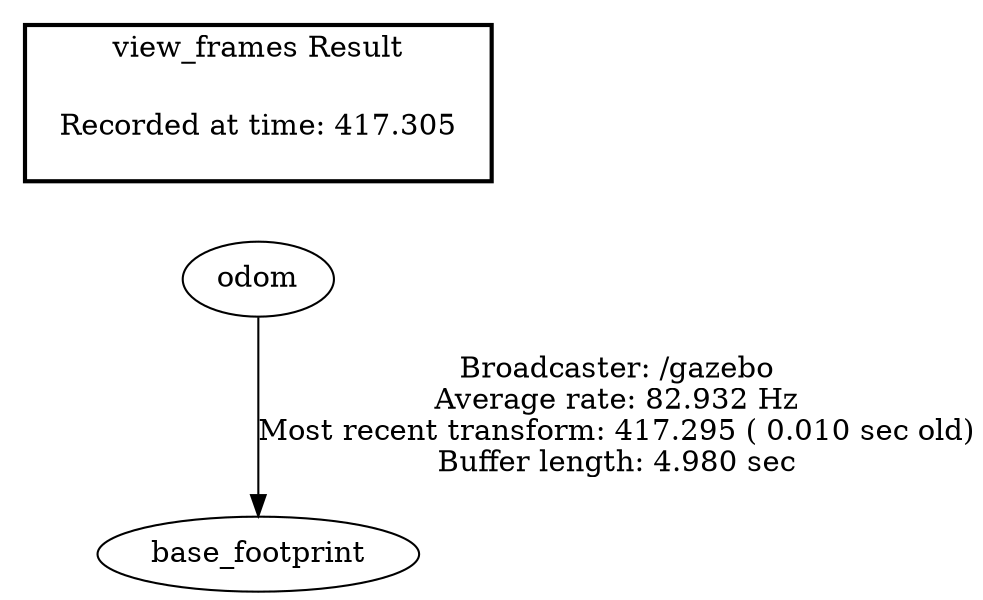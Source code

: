 digraph G {
"odom" -> "base_footprint"[label="Broadcaster: /gazebo\nAverage rate: 82.932 Hz\nMost recent transform: 417.295 ( 0.010 sec old)\nBuffer length: 4.980 sec\n"];
edge [style=invis];
 subgraph cluster_legend { style=bold; color=black; label ="view_frames Result";
"Recorded at time: 417.305"[ shape=plaintext ] ;
 }->"odom";
}